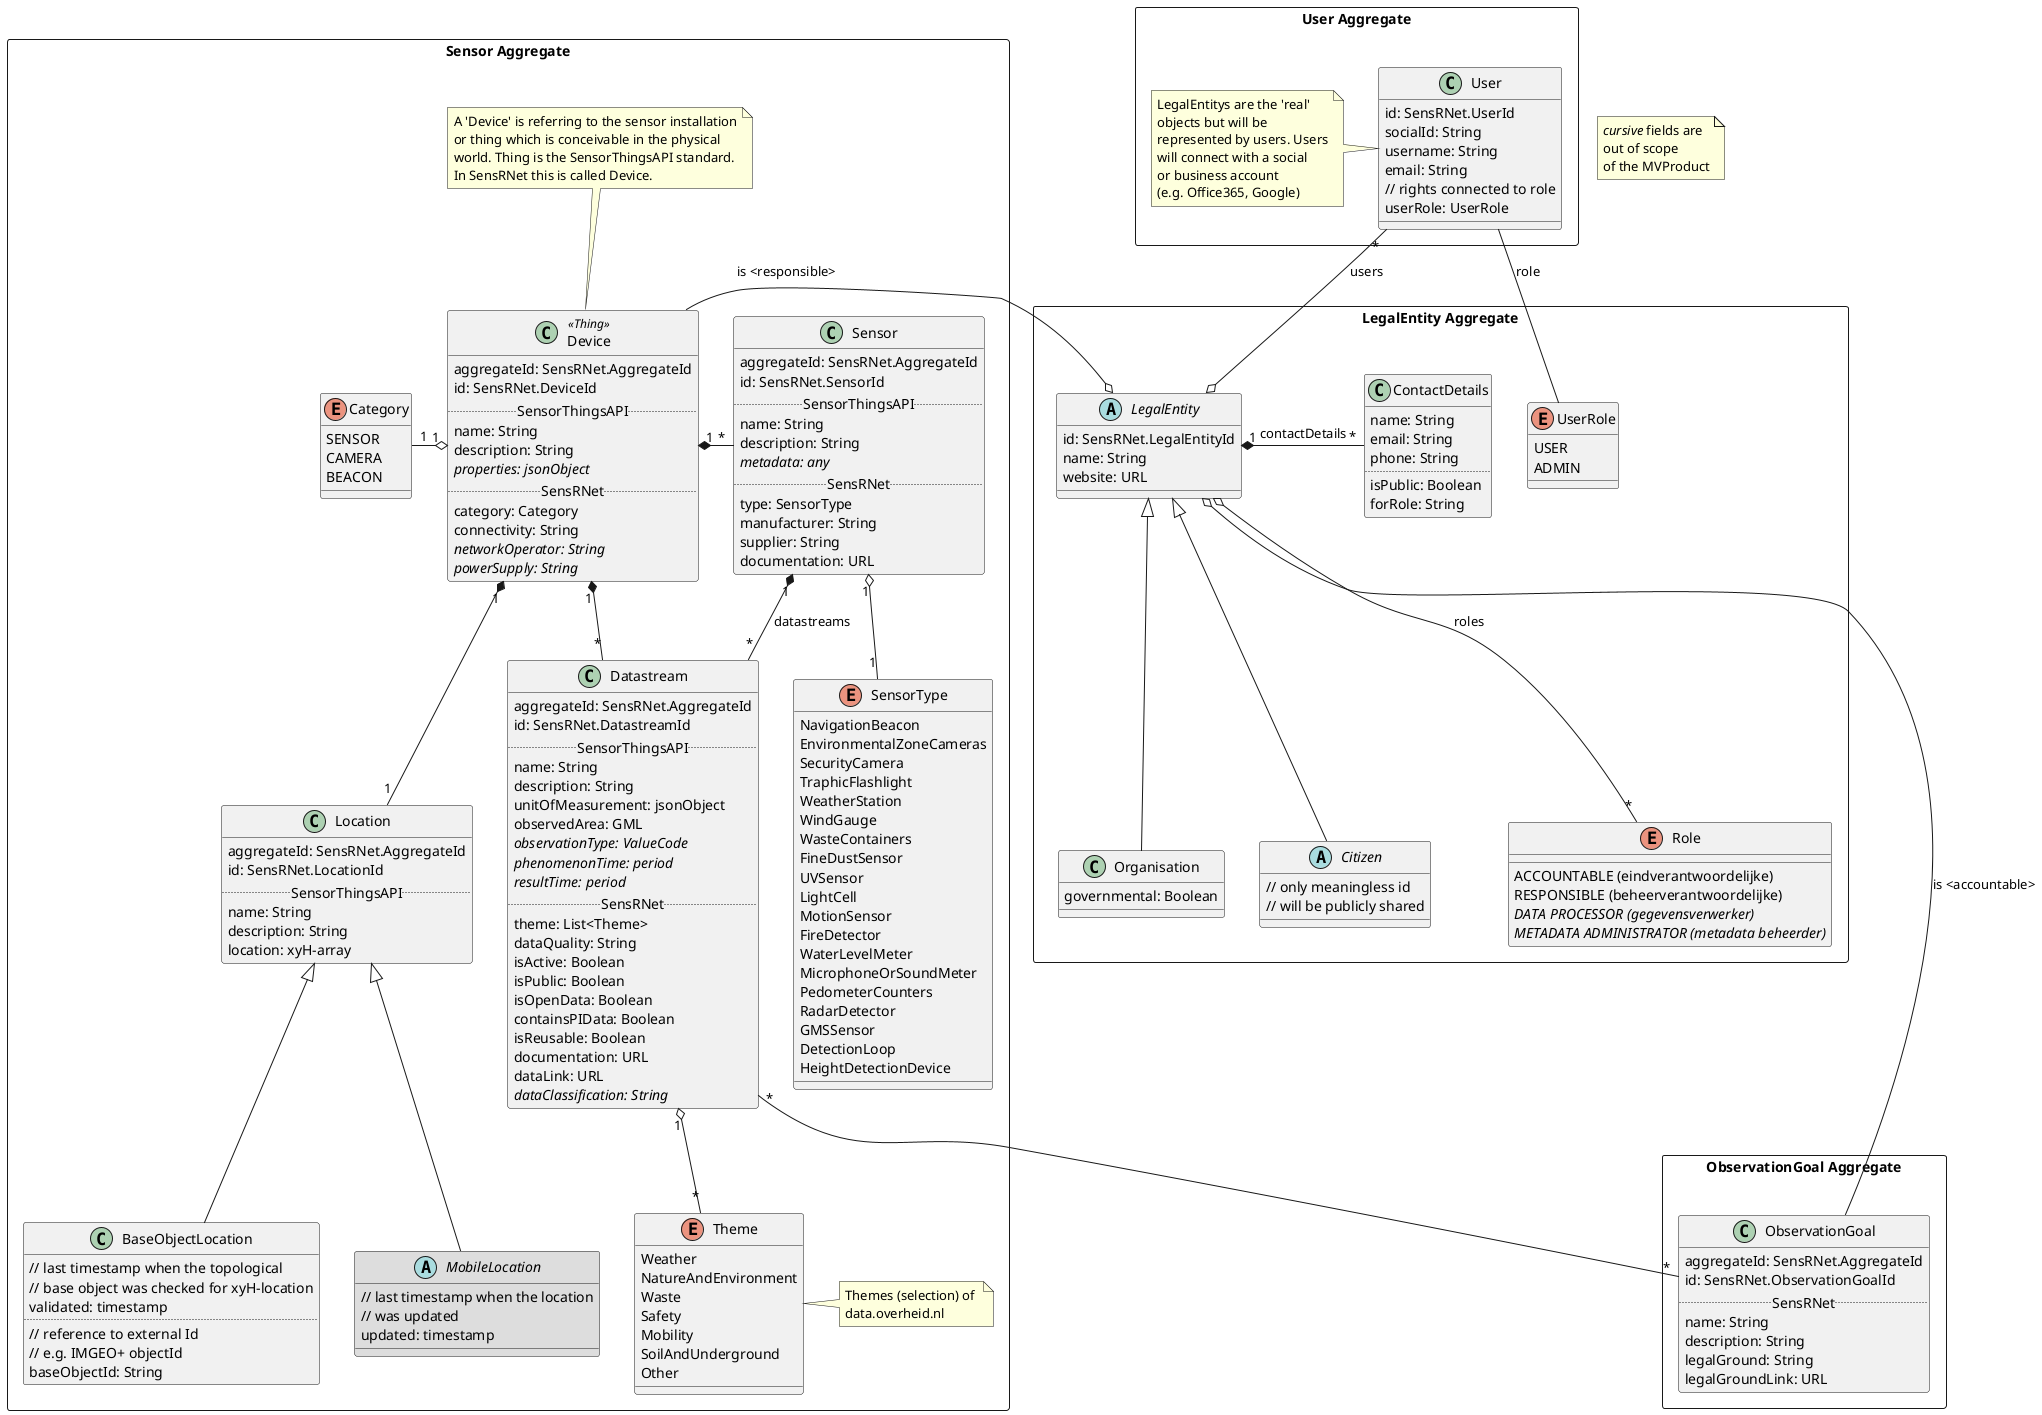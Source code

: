 @startuml "SensRNet-Datamodel-SensorView"

note as N1
    <i>cursive</i> fields are 
    out of scope
    of the MVProduct
end note

package "LegalEntity Aggregate" <<Rectangle>> {
    together {
        abstract class LegalEntity {
            id: SensRNet.LegalEntityId
            name: String
            website: URL
        }

        class Organisation extends LegalEntity {
            governmental: Boolean
        }

        abstract class Citizen extends LegalEntity {
            // only meaningless id 
            // will be publicly shared
        }

        LegalEntity "1" *- "*" ContactDetails : contactDetails
    }

    class ContactDetails {
        name: String
        email: String
        phone: String
        ..
        isPublic: Boolean
        forRole: String
    }

    enum Role {
        ' Bestuurlijk-juridisch verantwoordelijke + gegevensverantwoordelijke + AVG controller
        ACCOUNTABLE (eindverantwoordelijke)
        ' Fysieke - beheersmatige role
        RESPONSIBLE (beheerverantwoordelijke)
        {abstract} DATA PROCESSOR (gegevensverwerker)
        {abstract} METADATA ADMINISTRATOR (metadata beheerder)
    }


    enum UserRole {
        USER
        ADMIN
    }

    LegalEntity o-- "*" Role : roles
}

package "User Aggregate" <<Rectangle>> {

    class User {
        id: SensRNet.UserId
        socialId: String
        username: String
        email: String
        // rights connected to role
        userRole: UserRole
    }

    note left
        LegalEntitys are the 'real'
        objects but will be
        represented by users. Users
        will connect with a social
        or business account
        (e.g. Office365, Google)
    end note

}

User -- UserRole : role
LegalEntity o- "*" User : users

package "Sensor Aggregate" <<Rectangle>> {

    ' class SensorAggregate #DDD {
    '     id: SensRNet.AggregateId
    ' }

    ' note bottom
    '     The collection of data which belong
    '     to one 'sensor installation' or device
    '     can be aggregated or collected as a 
    '     group. The 'aggregateId' is the identity
    '     of this group. This is especially applicable
    '     to event-sourced systems although the
    '     usage is general.
    ' end note

    together {

        class Device <<Thing>> {
            aggregateId: SensRNet.AggregateId
            id: SensRNet.DeviceId
            .. SensorThingsAPI ..
            name: String
            description: String
            {abstract} properties: jsonObject
            .. SensRNet ..
            category: Category
            connectivity: String
            {abstract} networkOperator: String
            {abstract} powerSupply: String
        }

        note top of Device
          A 'Device' is referring to the sensor installation
          or thing which is conceivable in the physical
          world. Thing is the SensorThingsAPI standard.
          In SensRNet this is called Device.
        end note

        class Sensor {
            aggregateId: SensRNet.AggregateId
            id: SensRNet.SensorId
            .. SensorThingsAPI ..
            name: String
            description: String
            {abstract} metadata: any
            .. SensRNet ..
            type: SensorType
            manufacturer: String
            supplier: String
            documentation: URL
        }

    }

    class Datastream {
        aggregateId: SensRNet.AggregateId
        id: SensRNet.DatastreamId
        .. SensorThingsAPI ..
        name: String
        description: String
        unitOfMeasurement: jsonObject
        observedArea: GML
        {abstract} observationType: ValueCode
        {abstract} phenomenonTime: period
        {abstract} resultTime: period
        .. SensRNet ..
        theme: List<Theme>
        dataQuality: String
        isActive: Boolean 
        isPublic: Boolean
        isOpenData: Boolean
        containsPIData: Boolean
        isReusable: Boolean
        documentation: URL
        dataLink: URL
        {abstract} dataClassification: String
    }

    class Location {
        aggregateId: SensRNet.AggregateId
        id: SensRNet.LocationId
        .. SensorThingsAPI ..
        name: String
        description: String
        location: xyH-array
    }

    class BaseObjectLocation extends Location {
        // last timestamp when the topological
        // base object was checked for xyH-location
        validated: timestamp
        ..
        // reference to external Id
        // e.g. IMGEO+ objectId
        baseObjectId: String
    }

    abstract class MobileLocation #DDD extends Location {
        // last timestamp when the location
        // was updated
        updated: timestamp
    }

    enum Category {
        SENSOR
        CAMERA
        BEACON
    }

    enum Theme {
        Weather
        NatureAndEnvironment
        Waste
        Safety
        Mobility
        SoilAndUnderground
        Other
    }

    note right of Theme
        Themes (selection) of 
        data.overheid.nl
    end note

    enum SensorType {
        NavigationBeacon
        EnvironmentalZoneCameras
        SecurityCamera
        TraphicFlashlight
        WeatherStation
        WindGauge
        WasteContainers
        FineDustSensor
        UVSensor
        LightCell
        MotionSensor
        FireDetector
        WaterLevelMeter
        MicrophoneOrSoundMeter
        PedometerCounters
        RadarDetector
        GMSSensor
        DetectionLoop
        HeightDetectionDevice
    }

    ' this is added compared to SensorThingsAPI
    Device "1" *- "*" Sensor

    Device "1" o- "1" Category
    Device "1" *-- "1" Location
    Device "1" *-- "*" Datastream

    Sensor "1" *-- "*" Datastream : datastreams
    Sensor "1" o-- "1" SensorType

    Datastream "1" o-- "*" Theme
}

package "ObservationGoal Aggregate" <<Rectangle>> {

    class ObservationGoal {
        aggregateId: SensRNet.AggregateId
        id: SensRNet.ObservationGoalId
        .. SensRNet ..
        name: String
        description: String
        legalGround: String
        legalGroundLink: URL
    }

}

Datastream "*" -- "*" ObservationGoal

LegalEntity o- Device : is <responsible>
' LegalEntity "1" o- "*" Device : is <accountable>
LegalEntity o-- ObservationGoal : is <accountable>
' LegalEntity "1" o- "*" SensorAggregate : is <metadata-owner>
' LegalEntity "1" *-- "*" Sensor : has <a sensor-owner>
' LegalEntity "0" *-- "*" Sensor : has <a legal-steward>
' LegalEntity "0" *-- "*" Datastream : has <a data-steward>

@enduml
